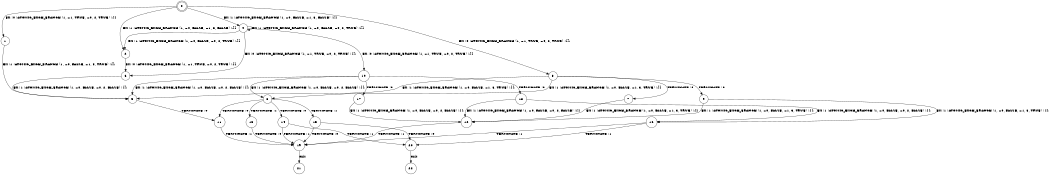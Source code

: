 digraph BCG {
size = "7, 10.5";
center = TRUE;
node [shape = circle];
0 [peripheries = 2];
0 -> 1 [label = "EX !0 !ATOMIC_EXCH_BRANCH (1, +1, TRUE, +0, 2, TRUE) !{}"];
0 -> 2 [label = "EX !1 !ATOMIC_EXCH_BRANCH (1, +0, FALSE, +1, 3, FALSE) !{}"];
0 -> 3 [label = "EX !0 !ATOMIC_EXCH_BRANCH (1, +1, TRUE, +0, 2, TRUE) !{}"];
0 -> 4 [label = "EX !1 !ATOMIC_EXCH_BRANCH (1, +0, FALSE, +1, 3, FALSE) !{}"];
1 -> 5 [label = "EX !1 !ATOMIC_EXCH_BRANCH (1, +0, FALSE, +1, 3, TRUE) !{}"];
2 -> 6 [label = "EX !0 !ATOMIC_EXCH_BRANCH (1, +1, TRUE, +0, 2, TRUE) !{}"];
3 -> 5 [label = "EX !1 !ATOMIC_EXCH_BRANCH (1, +0, FALSE, +1, 3, TRUE) !{}"];
3 -> 7 [label = "TERMINATE !0"];
3 -> 8 [label = "EX !1 !ATOMIC_EXCH_BRANCH (1, +0, FALSE, +1, 3, TRUE) !{}"];
3 -> 9 [label = "TERMINATE !0"];
4 -> 2 [label = "EX !1 !ATOMIC_EXCH_BRANCH (1, +0, FALSE, +0, 2, TRUE) !{}"];
4 -> 6 [label = "EX !0 !ATOMIC_EXCH_BRANCH (1, +1, TRUE, +0, 2, TRUE) !{}"];
4 -> 4 [label = "EX !1 !ATOMIC_EXCH_BRANCH (1, +0, FALSE, +0, 2, TRUE) !{}"];
4 -> 10 [label = "EX !0 !ATOMIC_EXCH_BRANCH (1, +1, TRUE, +0, 2, TRUE) !{}"];
5 -> 11 [label = "TERMINATE !0"];
6 -> 5 [label = "EX !1 !ATOMIC_EXCH_BRANCH (1, +0, FALSE, +0, 2, FALSE) !{}"];
7 -> 12 [label = "EX !1 !ATOMIC_EXCH_BRANCH (1, +0, FALSE, +1, 3, TRUE) !{}"];
8 -> 11 [label = "TERMINATE !0"];
8 -> 13 [label = "TERMINATE !1"];
8 -> 14 [label = "TERMINATE !0"];
8 -> 15 [label = "TERMINATE !1"];
9 -> 12 [label = "EX !1 !ATOMIC_EXCH_BRANCH (1, +0, FALSE, +1, 3, TRUE) !{}"];
9 -> 16 [label = "EX !1 !ATOMIC_EXCH_BRANCH (1, +0, FALSE, +1, 3, TRUE) !{}"];
10 -> 5 [label = "EX !1 !ATOMIC_EXCH_BRANCH (1, +0, FALSE, +0, 2, FALSE) !{}"];
10 -> 17 [label = "TERMINATE !0"];
10 -> 8 [label = "EX !1 !ATOMIC_EXCH_BRANCH (1, +0, FALSE, +0, 2, FALSE) !{}"];
10 -> 18 [label = "TERMINATE !0"];
11 -> 19 [label = "TERMINATE !1"];
12 -> 19 [label = "TERMINATE !1"];
13 -> 19 [label = "TERMINATE !0"];
14 -> 19 [label = "TERMINATE !1"];
14 -> 20 [label = "TERMINATE !1"];
15 -> 19 [label = "TERMINATE !0"];
15 -> 20 [label = "TERMINATE !0"];
16 -> 19 [label = "TERMINATE !1"];
16 -> 20 [label = "TERMINATE !1"];
17 -> 12 [label = "EX !1 !ATOMIC_EXCH_BRANCH (1, +0, FALSE, +0, 2, FALSE) !{}"];
18 -> 12 [label = "EX !1 !ATOMIC_EXCH_BRANCH (1, +0, FALSE, +0, 2, FALSE) !{}"];
18 -> 16 [label = "EX !1 !ATOMIC_EXCH_BRANCH (1, +0, FALSE, +0, 2, FALSE) !{}"];
19 -> 21 [label = "exit"];
20 -> 22 [label = "exit"];
}
